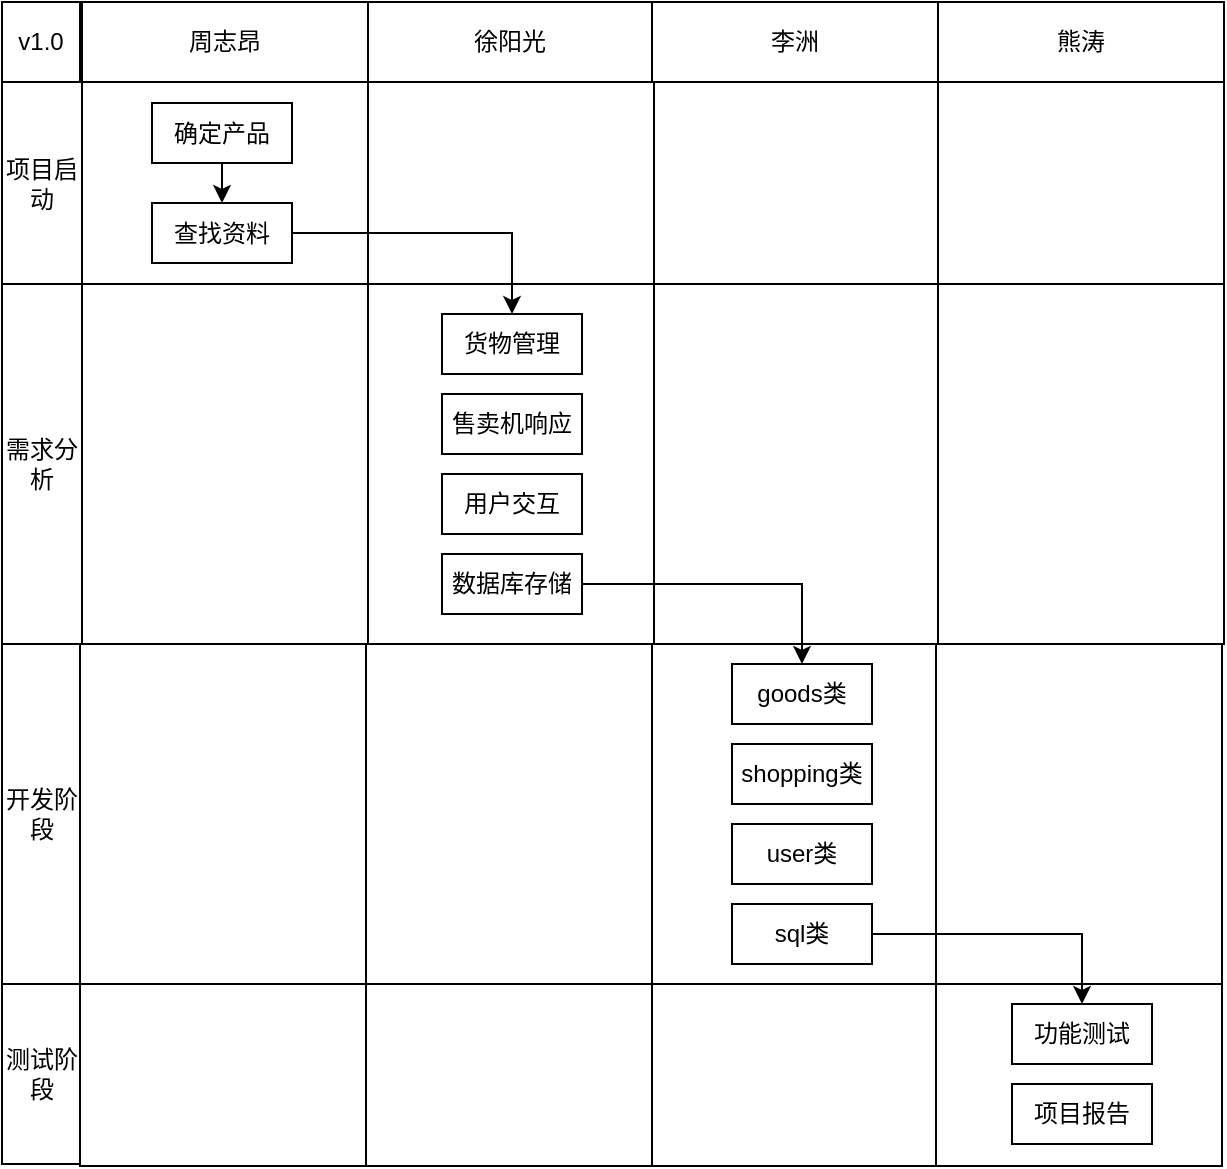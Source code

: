 <mxfile version="22.0.8" type="device">
  <diagram id="6a731a19-8d31-9384-78a2-239565b7b9f0" name="Page-1">
    <mxGraphModel dx="1134" dy="656" grid="1" gridSize="10" guides="1" tooltips="1" connect="1" arrows="1" fold="1" page="1" pageScale="1" pageWidth="1169" pageHeight="827" background="#ffffff" math="0" shadow="0">
      <root>
        <mxCell id="0" />
        <mxCell id="1" parent="0" />
        <mxCell id="m4tJBIarj9z2pnts4UFi-146" value="" style="shape=table;startSize=0;container=1;collapsible=0;childLayout=tableLayout;" vertex="1" parent="1">
          <mxGeometry x="559" y="289" width="40" height="541.0" as="geometry" />
        </mxCell>
        <mxCell id="m4tJBIarj9z2pnts4UFi-147" value="" style="shape=tableRow;horizontal=0;startSize=0;swimlaneHead=0;swimlaneBody=0;strokeColor=inherit;top=0;left=0;bottom=0;right=0;collapsible=0;dropTarget=0;fillColor=none;points=[[0,0.5],[1,0.5]];portConstraint=eastwest;" vertex="1" parent="m4tJBIarj9z2pnts4UFi-146">
          <mxGeometry width="40" height="101" as="geometry" />
        </mxCell>
        <mxCell id="m4tJBIarj9z2pnts4UFi-148" value="项目启动" style="shape=partialRectangle;html=1;whiteSpace=wrap;connectable=0;strokeColor=inherit;overflow=hidden;fillColor=none;top=0;left=0;bottom=0;right=0;pointerEvents=1;" vertex="1" parent="m4tJBIarj9z2pnts4UFi-147">
          <mxGeometry width="40" height="101" as="geometry">
            <mxRectangle width="40" height="101" as="alternateBounds" />
          </mxGeometry>
        </mxCell>
        <mxCell id="m4tJBIarj9z2pnts4UFi-149" value="" style="shape=tableRow;horizontal=0;startSize=0;swimlaneHead=0;swimlaneBody=0;strokeColor=inherit;top=0;left=0;bottom=0;right=0;collapsible=0;dropTarget=0;fillColor=none;points=[[0,0.5],[1,0.5]];portConstraint=eastwest;" vertex="1" parent="m4tJBIarj9z2pnts4UFi-146">
          <mxGeometry y="101" width="40" height="180" as="geometry" />
        </mxCell>
        <mxCell id="m4tJBIarj9z2pnts4UFi-150" value="需求分析" style="shape=partialRectangle;html=1;whiteSpace=wrap;connectable=0;strokeColor=inherit;overflow=hidden;fillColor=none;top=0;left=0;bottom=0;right=0;pointerEvents=1;" vertex="1" parent="m4tJBIarj9z2pnts4UFi-149">
          <mxGeometry width="40" height="180" as="geometry">
            <mxRectangle width="40" height="180" as="alternateBounds" />
          </mxGeometry>
        </mxCell>
        <mxCell id="m4tJBIarj9z2pnts4UFi-151" value="" style="shape=tableRow;horizontal=0;startSize=0;swimlaneHead=0;swimlaneBody=0;strokeColor=inherit;top=0;left=0;bottom=0;right=0;collapsible=0;dropTarget=0;fillColor=none;points=[[0,0.5],[1,0.5]];portConstraint=eastwest;" vertex="1" parent="m4tJBIarj9z2pnts4UFi-146">
          <mxGeometry y="281" width="40" height="170" as="geometry" />
        </mxCell>
        <mxCell id="m4tJBIarj9z2pnts4UFi-152" value="开发阶段" style="shape=partialRectangle;html=1;whiteSpace=wrap;connectable=0;strokeColor=inherit;overflow=hidden;fillColor=none;top=0;left=0;bottom=0;right=0;pointerEvents=1;" vertex="1" parent="m4tJBIarj9z2pnts4UFi-151">
          <mxGeometry width="40" height="170" as="geometry">
            <mxRectangle width="40" height="170" as="alternateBounds" />
          </mxGeometry>
        </mxCell>
        <mxCell id="m4tJBIarj9z2pnts4UFi-153" value="" style="shape=tableRow;horizontal=0;startSize=0;swimlaneHead=0;swimlaneBody=0;strokeColor=inherit;top=0;left=0;bottom=0;right=0;collapsible=0;dropTarget=0;fillColor=none;points=[[0,0.5],[1,0.5]];portConstraint=eastwest;" vertex="1" parent="m4tJBIarj9z2pnts4UFi-146">
          <mxGeometry y="451" width="40" height="90" as="geometry" />
        </mxCell>
        <mxCell id="m4tJBIarj9z2pnts4UFi-154" value="测试阶段" style="shape=partialRectangle;html=1;whiteSpace=wrap;connectable=0;strokeColor=inherit;overflow=hidden;fillColor=none;top=0;left=0;bottom=0;right=0;pointerEvents=1;" vertex="1" parent="m4tJBIarj9z2pnts4UFi-153">
          <mxGeometry width="40" height="90" as="geometry">
            <mxRectangle width="40" height="90" as="alternateBounds" />
          </mxGeometry>
        </mxCell>
        <mxCell id="m4tJBIarj9z2pnts4UFi-177" value="" style="shape=table;startSize=0;container=1;collapsible=0;childLayout=tableLayout;" vertex="1" parent="1">
          <mxGeometry x="599" y="249" width="571" height="40" as="geometry" />
        </mxCell>
        <mxCell id="m4tJBIarj9z2pnts4UFi-178" value="" style="shape=tableRow;horizontal=0;startSize=0;swimlaneHead=0;swimlaneBody=0;strokeColor=inherit;top=0;left=0;bottom=0;right=0;collapsible=0;dropTarget=0;fillColor=none;points=[[0,0.5],[1,0.5]];portConstraint=eastwest;" vertex="1" parent="m4tJBIarj9z2pnts4UFi-177">
          <mxGeometry width="571" height="40" as="geometry" />
        </mxCell>
        <mxCell id="m4tJBIarj9z2pnts4UFi-179" value="周志昂" style="shape=partialRectangle;html=1;whiteSpace=wrap;connectable=0;strokeColor=inherit;overflow=hidden;fillColor=none;top=0;left=0;bottom=0;right=0;pointerEvents=1;" vertex="1" parent="m4tJBIarj9z2pnts4UFi-178">
          <mxGeometry width="143" height="40" as="geometry">
            <mxRectangle width="143" height="40" as="alternateBounds" />
          </mxGeometry>
        </mxCell>
        <mxCell id="m4tJBIarj9z2pnts4UFi-180" value="徐阳光" style="shape=partialRectangle;html=1;whiteSpace=wrap;connectable=0;strokeColor=inherit;overflow=hidden;fillColor=none;top=0;left=0;bottom=0;right=0;pointerEvents=1;" vertex="1" parent="m4tJBIarj9z2pnts4UFi-178">
          <mxGeometry x="143" width="142" height="40" as="geometry">
            <mxRectangle width="142" height="40" as="alternateBounds" />
          </mxGeometry>
        </mxCell>
        <mxCell id="m4tJBIarj9z2pnts4UFi-181" value="李洲" style="shape=partialRectangle;html=1;whiteSpace=wrap;connectable=0;strokeColor=inherit;overflow=hidden;fillColor=none;top=0;left=0;bottom=0;right=0;pointerEvents=1;" vertex="1" parent="m4tJBIarj9z2pnts4UFi-178">
          <mxGeometry x="285" width="143" height="40" as="geometry">
            <mxRectangle width="143" height="40" as="alternateBounds" />
          </mxGeometry>
        </mxCell>
        <mxCell id="m4tJBIarj9z2pnts4UFi-182" value="熊涛" style="shape=partialRectangle;html=1;whiteSpace=wrap;connectable=0;strokeColor=inherit;overflow=hidden;fillColor=none;top=0;left=0;bottom=0;right=0;pointerEvents=1;" vertex="1" parent="m4tJBIarj9z2pnts4UFi-178">
          <mxGeometry x="428" width="143" height="40" as="geometry">
            <mxRectangle width="143" height="40" as="alternateBounds" />
          </mxGeometry>
        </mxCell>
        <mxCell id="m4tJBIarj9z2pnts4UFi-183" value="" style="shape=table;startSize=0;container=1;collapsible=0;childLayout=tableLayout;" vertex="1" parent="1">
          <mxGeometry x="599" y="289" width="571" height="101" as="geometry" />
        </mxCell>
        <mxCell id="m4tJBIarj9z2pnts4UFi-184" value="" style="shape=tableRow;horizontal=0;startSize=0;swimlaneHead=0;swimlaneBody=0;strokeColor=inherit;top=0;left=0;bottom=0;right=0;collapsible=0;dropTarget=0;fillColor=none;points=[[0,0.5],[1,0.5]];portConstraint=eastwest;" vertex="1" parent="m4tJBIarj9z2pnts4UFi-183">
          <mxGeometry width="571" height="101" as="geometry" />
        </mxCell>
        <mxCell id="m4tJBIarj9z2pnts4UFi-185" value="" style="shape=partialRectangle;html=1;whiteSpace=wrap;connectable=0;strokeColor=inherit;overflow=hidden;fillColor=none;top=0;left=0;bottom=0;right=0;pointerEvents=1;" vertex="1" parent="m4tJBIarj9z2pnts4UFi-184">
          <mxGeometry width="143" height="101" as="geometry">
            <mxRectangle width="143" height="101" as="alternateBounds" />
          </mxGeometry>
        </mxCell>
        <mxCell id="m4tJBIarj9z2pnts4UFi-186" value="" style="shape=partialRectangle;html=1;whiteSpace=wrap;connectable=0;strokeColor=inherit;overflow=hidden;fillColor=none;top=0;left=0;bottom=0;right=0;pointerEvents=1;" vertex="1" parent="m4tJBIarj9z2pnts4UFi-184">
          <mxGeometry x="143" width="143" height="101" as="geometry">
            <mxRectangle width="143" height="101" as="alternateBounds" />
          </mxGeometry>
        </mxCell>
        <mxCell id="m4tJBIarj9z2pnts4UFi-187" value="" style="shape=partialRectangle;html=1;whiteSpace=wrap;connectable=0;strokeColor=inherit;overflow=hidden;fillColor=none;top=0;left=0;bottom=0;right=0;pointerEvents=1;" vertex="1" parent="m4tJBIarj9z2pnts4UFi-184">
          <mxGeometry x="286" width="142" height="101" as="geometry">
            <mxRectangle width="142" height="101" as="alternateBounds" />
          </mxGeometry>
        </mxCell>
        <mxCell id="m4tJBIarj9z2pnts4UFi-188" value="" style="shape=partialRectangle;html=1;whiteSpace=wrap;connectable=0;strokeColor=inherit;overflow=hidden;fillColor=none;top=0;left=0;bottom=0;right=0;pointerEvents=1;" vertex="1" parent="m4tJBIarj9z2pnts4UFi-184">
          <mxGeometry x="428" width="143" height="101" as="geometry">
            <mxRectangle width="143" height="101" as="alternateBounds" />
          </mxGeometry>
        </mxCell>
        <mxCell id="m4tJBIarj9z2pnts4UFi-235" value="" style="shape=table;startSize=0;container=1;collapsible=0;childLayout=tableLayout;" vertex="1" parent="1">
          <mxGeometry x="599" y="390" width="571" height="180" as="geometry" />
        </mxCell>
        <mxCell id="m4tJBIarj9z2pnts4UFi-236" value="" style="shape=tableRow;horizontal=0;startSize=0;swimlaneHead=0;swimlaneBody=0;strokeColor=inherit;top=0;left=0;bottom=0;right=0;collapsible=0;dropTarget=0;fillColor=none;points=[[0,0.5],[1,0.5]];portConstraint=eastwest;" vertex="1" parent="m4tJBIarj9z2pnts4UFi-235">
          <mxGeometry width="571" height="180" as="geometry" />
        </mxCell>
        <mxCell id="m4tJBIarj9z2pnts4UFi-237" value="" style="shape=partialRectangle;html=1;whiteSpace=wrap;connectable=0;strokeColor=inherit;overflow=hidden;fillColor=none;top=0;left=0;bottom=0;right=0;pointerEvents=1;" vertex="1" parent="m4tJBIarj9z2pnts4UFi-236">
          <mxGeometry width="143" height="180" as="geometry">
            <mxRectangle width="143" height="180" as="alternateBounds" />
          </mxGeometry>
        </mxCell>
        <mxCell id="m4tJBIarj9z2pnts4UFi-238" value="" style="shape=partialRectangle;html=1;whiteSpace=wrap;connectable=0;strokeColor=inherit;overflow=hidden;fillColor=none;top=0;left=0;bottom=0;right=0;pointerEvents=1;" vertex="1" parent="m4tJBIarj9z2pnts4UFi-236">
          <mxGeometry x="143" width="143" height="180" as="geometry">
            <mxRectangle width="143" height="180" as="alternateBounds" />
          </mxGeometry>
        </mxCell>
        <mxCell id="m4tJBIarj9z2pnts4UFi-239" value="" style="shape=partialRectangle;html=1;whiteSpace=wrap;connectable=0;strokeColor=inherit;overflow=hidden;fillColor=none;top=0;left=0;bottom=0;right=0;pointerEvents=1;" vertex="1" parent="m4tJBIarj9z2pnts4UFi-236">
          <mxGeometry x="286" width="142" height="180" as="geometry">
            <mxRectangle width="142" height="180" as="alternateBounds" />
          </mxGeometry>
        </mxCell>
        <mxCell id="m4tJBIarj9z2pnts4UFi-240" value="" style="shape=partialRectangle;html=1;whiteSpace=wrap;connectable=0;strokeColor=inherit;overflow=hidden;fillColor=none;top=0;left=0;bottom=0;right=0;pointerEvents=1;" vertex="1" parent="m4tJBIarj9z2pnts4UFi-236">
          <mxGeometry x="428" width="143" height="180" as="geometry">
            <mxRectangle width="143" height="180" as="alternateBounds" />
          </mxGeometry>
        </mxCell>
        <mxCell id="m4tJBIarj9z2pnts4UFi-241" value="" style="shape=table;startSize=0;container=1;collapsible=0;childLayout=tableLayout;" vertex="1" parent="1">
          <mxGeometry x="598" y="570" width="571" height="261" as="geometry" />
        </mxCell>
        <mxCell id="m4tJBIarj9z2pnts4UFi-242" value="" style="shape=tableRow;horizontal=0;startSize=0;swimlaneHead=0;swimlaneBody=0;strokeColor=inherit;top=0;left=0;bottom=0;right=0;collapsible=0;dropTarget=0;fillColor=none;points=[[0,0.5],[1,0.5]];portConstraint=eastwest;" vertex="1" parent="m4tJBIarj9z2pnts4UFi-241">
          <mxGeometry width="571" height="170" as="geometry" />
        </mxCell>
        <mxCell id="m4tJBIarj9z2pnts4UFi-243" value="" style="shape=partialRectangle;html=1;whiteSpace=wrap;connectable=0;strokeColor=inherit;overflow=hidden;fillColor=none;top=0;left=0;bottom=0;right=0;pointerEvents=1;" vertex="1" parent="m4tJBIarj9z2pnts4UFi-242">
          <mxGeometry width="143" height="170" as="geometry">
            <mxRectangle width="143" height="170" as="alternateBounds" />
          </mxGeometry>
        </mxCell>
        <mxCell id="m4tJBIarj9z2pnts4UFi-244" value="" style="shape=partialRectangle;html=1;whiteSpace=wrap;connectable=0;strokeColor=inherit;overflow=hidden;fillColor=none;top=0;left=0;bottom=0;right=0;pointerEvents=1;" vertex="1" parent="m4tJBIarj9z2pnts4UFi-242">
          <mxGeometry x="143" width="143" height="170" as="geometry">
            <mxRectangle width="143" height="170" as="alternateBounds" />
          </mxGeometry>
        </mxCell>
        <mxCell id="m4tJBIarj9z2pnts4UFi-245" value="" style="shape=partialRectangle;html=1;whiteSpace=wrap;connectable=0;strokeColor=inherit;overflow=hidden;fillColor=none;top=0;left=0;bottom=0;right=0;pointerEvents=1;" vertex="1" parent="m4tJBIarj9z2pnts4UFi-242">
          <mxGeometry x="286" width="142" height="170" as="geometry">
            <mxRectangle width="142" height="170" as="alternateBounds" />
          </mxGeometry>
        </mxCell>
        <mxCell id="m4tJBIarj9z2pnts4UFi-246" value="" style="shape=partialRectangle;html=1;whiteSpace=wrap;connectable=0;strokeColor=inherit;overflow=hidden;fillColor=none;top=0;left=0;bottom=0;right=0;pointerEvents=1;" vertex="1" parent="m4tJBIarj9z2pnts4UFi-242">
          <mxGeometry x="428" width="143" height="170" as="geometry">
            <mxRectangle width="143" height="170" as="alternateBounds" />
          </mxGeometry>
        </mxCell>
        <mxCell id="m4tJBIarj9z2pnts4UFi-248" value="" style="shape=tableRow;horizontal=0;startSize=0;swimlaneHead=0;swimlaneBody=0;strokeColor=inherit;top=0;left=0;bottom=0;right=0;collapsible=0;dropTarget=0;fillColor=none;points=[[0,0.5],[1,0.5]];portConstraint=eastwest;" vertex="1" parent="m4tJBIarj9z2pnts4UFi-241">
          <mxGeometry y="170" width="571" height="91" as="geometry" />
        </mxCell>
        <mxCell id="m4tJBIarj9z2pnts4UFi-249" value="" style="shape=partialRectangle;html=1;whiteSpace=wrap;connectable=0;strokeColor=inherit;overflow=hidden;fillColor=none;top=0;left=0;bottom=0;right=0;pointerEvents=1;" vertex="1" parent="m4tJBIarj9z2pnts4UFi-248">
          <mxGeometry width="143" height="91" as="geometry">
            <mxRectangle width="143" height="91" as="alternateBounds" />
          </mxGeometry>
        </mxCell>
        <mxCell id="m4tJBIarj9z2pnts4UFi-250" value="" style="shape=partialRectangle;html=1;whiteSpace=wrap;connectable=0;strokeColor=inherit;overflow=hidden;fillColor=none;top=0;left=0;bottom=0;right=0;pointerEvents=1;" vertex="1" parent="m4tJBIarj9z2pnts4UFi-248">
          <mxGeometry x="143" width="143" height="91" as="geometry">
            <mxRectangle width="143" height="91" as="alternateBounds" />
          </mxGeometry>
        </mxCell>
        <mxCell id="m4tJBIarj9z2pnts4UFi-251" value="" style="shape=partialRectangle;html=1;whiteSpace=wrap;connectable=0;strokeColor=inherit;overflow=hidden;fillColor=none;top=0;left=0;bottom=0;right=0;pointerEvents=1;" vertex="1" parent="m4tJBIarj9z2pnts4UFi-248">
          <mxGeometry x="286" width="142" height="91" as="geometry">
            <mxRectangle width="142" height="91" as="alternateBounds" />
          </mxGeometry>
        </mxCell>
        <mxCell id="m4tJBIarj9z2pnts4UFi-252" value="" style="shape=partialRectangle;html=1;whiteSpace=wrap;connectable=0;strokeColor=inherit;overflow=hidden;fillColor=none;top=0;left=0;bottom=0;right=0;pointerEvents=1;" vertex="1" parent="m4tJBIarj9z2pnts4UFi-248">
          <mxGeometry x="428" width="143" height="91" as="geometry">
            <mxRectangle width="143" height="91" as="alternateBounds" />
          </mxGeometry>
        </mxCell>
        <mxCell id="m4tJBIarj9z2pnts4UFi-253" value="" style="edgeStyle=none;rounded=0;orthogonalLoop=1;jettySize=auto;html=1;" edge="1" parent="1" source="m4tJBIarj9z2pnts4UFi-254" target="m4tJBIarj9z2pnts4UFi-256">
          <mxGeometry relative="1" as="geometry" />
        </mxCell>
        <mxCell id="m4tJBIarj9z2pnts4UFi-254" value="确定产品" style="rounded=0;whiteSpace=wrap;html=1;" vertex="1" parent="1">
          <mxGeometry x="634" y="299.5" width="70" height="30" as="geometry" />
        </mxCell>
        <mxCell id="m4tJBIarj9z2pnts4UFi-255" value="" style="edgeStyle=orthogonalEdgeStyle;rounded=0;orthogonalLoop=1;jettySize=auto;html=1;" edge="1" parent="1" source="m4tJBIarj9z2pnts4UFi-256" target="m4tJBIarj9z2pnts4UFi-257">
          <mxGeometry relative="1" as="geometry" />
        </mxCell>
        <mxCell id="m4tJBIarj9z2pnts4UFi-256" value="查找资料" style="whiteSpace=wrap;html=1;rounded=0;" vertex="1" parent="1">
          <mxGeometry x="634" y="349.5" width="70" height="30" as="geometry" />
        </mxCell>
        <mxCell id="m4tJBIarj9z2pnts4UFi-257" value="货物管理" style="whiteSpace=wrap;html=1;rounded=0;" vertex="1" parent="1">
          <mxGeometry x="779" y="405" width="70" height="30" as="geometry" />
        </mxCell>
        <mxCell id="m4tJBIarj9z2pnts4UFi-258" value="售卖机响应" style="whiteSpace=wrap;html=1;rounded=0;" vertex="1" parent="1">
          <mxGeometry x="779" y="445" width="70" height="30" as="geometry" />
        </mxCell>
        <mxCell id="m4tJBIarj9z2pnts4UFi-259" value="用户交互" style="whiteSpace=wrap;html=1;rounded=0;" vertex="1" parent="1">
          <mxGeometry x="779" y="485" width="70" height="30" as="geometry" />
        </mxCell>
        <mxCell id="m4tJBIarj9z2pnts4UFi-260" style="edgeStyle=orthogonalEdgeStyle;rounded=0;orthogonalLoop=1;jettySize=auto;html=1;entryX=0.5;entryY=0;entryDx=0;entryDy=0;" edge="1" parent="1" source="m4tJBIarj9z2pnts4UFi-261" target="m4tJBIarj9z2pnts4UFi-263">
          <mxGeometry relative="1" as="geometry" />
        </mxCell>
        <mxCell id="m4tJBIarj9z2pnts4UFi-261" value="数据库存储" style="whiteSpace=wrap;html=1;rounded=0;" vertex="1" parent="1">
          <mxGeometry x="779" y="525" width="70" height="30" as="geometry" />
        </mxCell>
        <mxCell id="m4tJBIarj9z2pnts4UFi-262" style="edgeStyle=none;rounded=0;orthogonalLoop=1;jettySize=auto;html=1;entryX=1;entryY=0.5;entryDx=0;entryDy=0;" edge="1" parent="1" source="m4tJBIarj9z2pnts4UFi-256" target="m4tJBIarj9z2pnts4UFi-256">
          <mxGeometry relative="1" as="geometry" />
        </mxCell>
        <mxCell id="m4tJBIarj9z2pnts4UFi-263" value="goods类" style="whiteSpace=wrap;html=1;rounded=0;" vertex="1" parent="1">
          <mxGeometry x="924" y="580" width="70" height="30" as="geometry" />
        </mxCell>
        <mxCell id="m4tJBIarj9z2pnts4UFi-264" value="shopping类" style="whiteSpace=wrap;html=1;rounded=0;" vertex="1" parent="1">
          <mxGeometry x="924" y="620" width="70" height="30" as="geometry" />
        </mxCell>
        <mxCell id="m4tJBIarj9z2pnts4UFi-265" value="user类" style="whiteSpace=wrap;html=1;rounded=0;" vertex="1" parent="1">
          <mxGeometry x="924" y="660" width="70" height="30" as="geometry" />
        </mxCell>
        <mxCell id="m4tJBIarj9z2pnts4UFi-266" style="edgeStyle=orthogonalEdgeStyle;rounded=0;orthogonalLoop=1;jettySize=auto;html=1;entryX=0.5;entryY=0;entryDx=0;entryDy=0;" edge="1" parent="1" source="m4tJBIarj9z2pnts4UFi-267" target="m4tJBIarj9z2pnts4UFi-268">
          <mxGeometry relative="1" as="geometry" />
        </mxCell>
        <mxCell id="m4tJBIarj9z2pnts4UFi-267" value="sql类" style="whiteSpace=wrap;html=1;rounded=0;" vertex="1" parent="1">
          <mxGeometry x="924" y="700" width="70" height="30" as="geometry" />
        </mxCell>
        <mxCell id="m4tJBIarj9z2pnts4UFi-268" value="功能测试" style="whiteSpace=wrap;html=1;rounded=0;" vertex="1" parent="1">
          <mxGeometry x="1064" y="750" width="70" height="30" as="geometry" />
        </mxCell>
        <mxCell id="m4tJBIarj9z2pnts4UFi-269" value="项目报告" style="whiteSpace=wrap;html=1;rounded=0;" vertex="1" parent="1">
          <mxGeometry x="1064" y="790" width="70" height="30" as="geometry" />
        </mxCell>
        <mxCell id="m4tJBIarj9z2pnts4UFi-271" value="" style="shape=table;startSize=0;container=1;collapsible=0;childLayout=tableLayout;" vertex="1" parent="1">
          <mxGeometry x="559" y="249" width="39" height="40" as="geometry" />
        </mxCell>
        <mxCell id="m4tJBIarj9z2pnts4UFi-272" value="" style="shape=tableRow;horizontal=0;startSize=0;swimlaneHead=0;swimlaneBody=0;strokeColor=inherit;top=0;left=0;bottom=0;right=0;collapsible=0;dropTarget=0;fillColor=none;points=[[0,0.5],[1,0.5]];portConstraint=eastwest;" vertex="1" parent="m4tJBIarj9z2pnts4UFi-271">
          <mxGeometry width="39" height="40" as="geometry" />
        </mxCell>
        <mxCell id="m4tJBIarj9z2pnts4UFi-273" value="v1.0" style="shape=partialRectangle;html=1;whiteSpace=wrap;connectable=0;strokeColor=inherit;overflow=hidden;fillColor=none;top=0;left=0;bottom=0;right=0;pointerEvents=1;" vertex="1" parent="m4tJBIarj9z2pnts4UFi-272">
          <mxGeometry width="39" height="40" as="geometry">
            <mxRectangle width="39" height="40" as="alternateBounds" />
          </mxGeometry>
        </mxCell>
      </root>
    </mxGraphModel>
  </diagram>
</mxfile>
